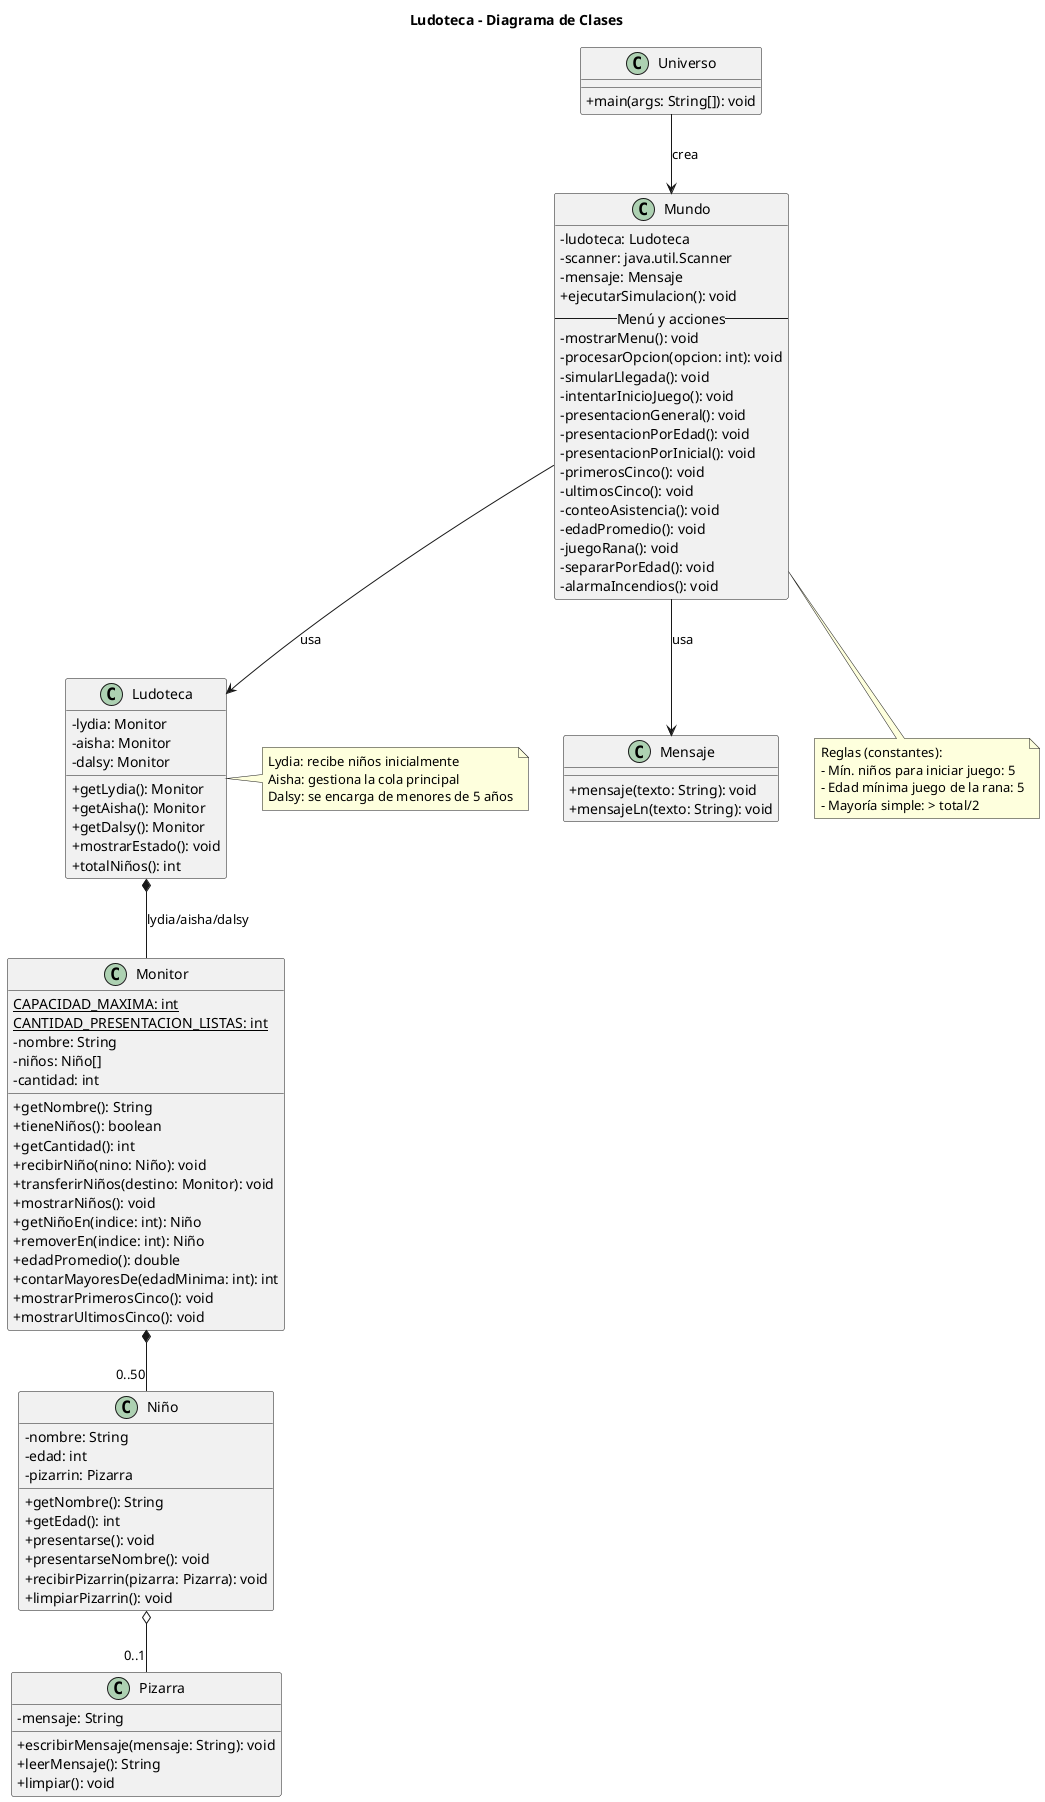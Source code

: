 @startuml Ludoteca_Diagrama_Clases
title Ludoteca - Diagrama de Clases

skinparam classAttributeIconSize 0

class Universo {
  +main(args: String[]): void
}

class Mundo {
  -ludoteca: Ludoteca
  -scanner: java.util.Scanner
  -mensaje: Mensaje
  +ejecutarSimulacion(): void
  -- Menú y acciones --
  -mostrarMenu(): void
  -procesarOpcion(opcion: int): void
  -simularLlegada(): void
  -intentarInicioJuego(): void
  -presentacionGeneral(): void
  -presentacionPorEdad(): void
  -presentacionPorInicial(): void
  -primerosCinco(): void
  -ultimosCinco(): void
  -conteoAsistencia(): void
  -edadPromedio(): void
  -juegoRana(): void
  -separarPorEdad(): void
  -alarmaIncendios(): void
}

class Ludoteca {
  -lydia: Monitor
  -aisha: Monitor
  -dalsy: Monitor
  +getLydia(): Monitor
  +getAisha(): Monitor
  +getDalsy(): Monitor
  +mostrarEstado(): void
  +totalNiños(): int
}

class Monitor {
  {static} CAPACIDAD_MAXIMA: int
  {static} CANTIDAD_PRESENTACION_LISTAS: int
  -nombre: String
  -niños: Niño[]
  -cantidad: int
  +getNombre(): String
  +tieneNiños(): boolean
  +getCantidad(): int
  +recibirNiño(nino: Niño): void
  +transferirNiños(destino: Monitor): void
  +mostrarNiños(): void
  +getNiñoEn(indice: int): Niño
  +removerEn(indice: int): Niño
  +edadPromedio(): double
  +contarMayoresDe(edadMinima: int): int
  +mostrarPrimerosCinco(): void
  +mostrarUltimosCinco(): void
}

class Niño {
  -nombre: String
  -edad: int
  -pizarrin: Pizarra
  +getNombre(): String
  +getEdad(): int
  +presentarse(): void
  +presentarseNombre(): void
  +recibirPizarrin(pizarra: Pizarra): void
  +limpiarPizarrin(): void
}

class Pizarra {
  -mensaje: String
  +escribirMensaje(mensaje: String): void
  +leerMensaje(): String
  +limpiar(): void
}

class Mensaje {
  +mensaje(texto: String): void
  +mensajeLn(texto: String): void
}

Universo --> Mundo : crea
Mundo --> Ludoteca : usa
Mundo --> Mensaje : usa
Ludoteca *-- Monitor : lydia/aisha/dalsy
Monitor *-- "0..50" Niño
Niño o-- "0..1" Pizarra

note right of Ludoteca
  Lydia: recibe niños inicialmente
  Aisha: gestiona la cola principal
  Dalsy: se encarga de menores de 5 años
end note

note bottom of Mundo
  Reglas (constantes):
  - Mín. niños para iniciar juego: 5
  - Edad mínima juego de la rana: 5
  - Mayoría simple: > total/2
end note

@enduml
